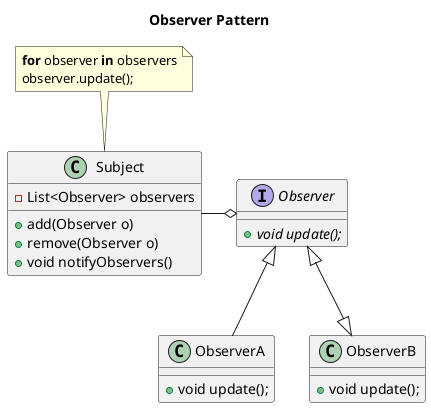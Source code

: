 @startuml

interface Observer {
  + {abstract} void update();
}

class Subject {
  - List<Observer> observers
  + add(Observer o)
  + remove(Observer o)
  + void notifyObservers()
}
class ObserverA {
  + void update();
}

class ObserverB {
  + void update();
}

Observer <|-- ObserverA
Observer <|--|> ObserverB
Subject -right-o Observer

title Observer Pattern

note top of Subject
  <b>for</b> observer <b>in</b> observers
  observer.update();
end note

@enduml
